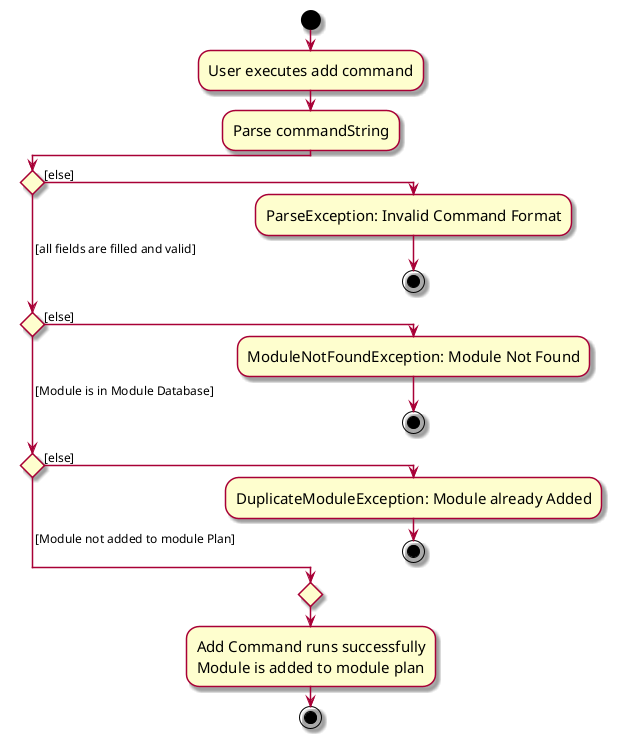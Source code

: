 @startuml
skin rose
skinparam ActivityFontSize 15
skinparam ArrowFontSize 12
!pragma useVerticalIf on
start
:User executes add command;

'Since the beta syntax does not support placing the condition outside the
'diamond we place it as the true branch instead.

:Parse commandString;

if () then ([else])

    :ParseException: Invalid Command Format;
    stop
( [all fields are filled and valid]  ) elseif() then ([else])
    :ModuleNotFoundException: Module Not Found;
    stop
( [Module is in Module Database]) elseif() then([else])
    :DuplicateModuleException: Module already Added;
    stop
else ( [Module not added to module Plan])
endif
    :Add Command runs successfully
    Module is added to module plan;

stop



@enduml
